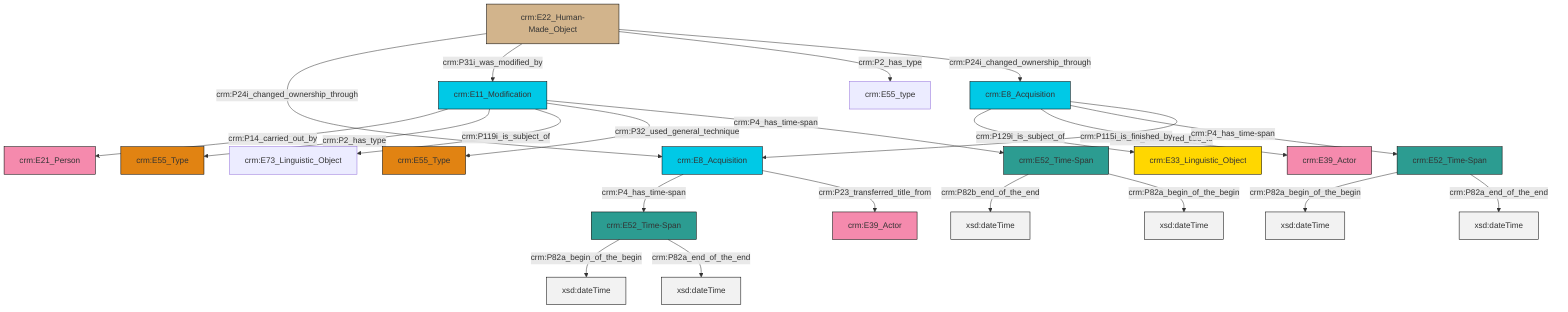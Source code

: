 graph TD
classDef Literal fill:#f2f2f2,stroke:#000000;
classDef CRM_Entity fill:#FFFFFF,stroke:#000000;
classDef Temporal_Entity fill:#00C9E6, stroke:#000000;
classDef Type fill:#E18312, stroke:#000000;
classDef Time-Span fill:#2C9C91, stroke:#000000;
classDef Appellation fill:#FFEB7F, stroke:#000000;
classDef Place fill:#008836, stroke:#000000;
classDef Persistent_Item fill:#B266B2, stroke:#000000;
classDef Conceptual_Object fill:#FFD700, stroke:#000000;
classDef Physical_Thing fill:#D2B48C, stroke:#000000;
classDef Actor fill:#f58aad, stroke:#000000;
classDef PC_Classes fill:#4ce600, stroke:#000000;
classDef Multi fill:#cccccc,stroke:#000000;

0["crm:E52_Time-Span"]:::Time-Span -->|crm:P82a_begin_of_the_begin| 1[xsd:dateTime]:::Literal
8["crm:E11_Modification"]:::Temporal_Entity -->|crm:P14_carried_out_by| 6["crm:E21_Person"]:::Actor
15["crm:E22_Human-Made_Object"]:::Physical_Thing -->|crm:P24i_changed_ownership_through| 2["crm:E8_Acquisition"]:::Temporal_Entity
9["crm:E8_Acquisition"]:::Temporal_Entity -->|crm:P129i_is_subject_of| 17["crm:E33_Linguistic_Object"]:::Conceptual_Object
8["crm:E11_Modification"]:::Temporal_Entity -->|crm:P2_has_type| 11["crm:E55_Type"]:::Type
9["crm:E8_Acquisition"]:::Temporal_Entity -->|crm:P22_transferred_title_to| 21["crm:E39_Actor"]:::Actor
22["crm:E52_Time-Span"]:::Time-Span -->|crm:P82a_begin_of_the_begin| 23[xsd:dateTime]:::Literal
0["crm:E52_Time-Span"]:::Time-Span -->|crm:P82a_end_of_the_end| 24[xsd:dateTime]:::Literal
15["crm:E22_Human-Made_Object"]:::Physical_Thing -->|crm:P31i_was_modified_by| 8["crm:E11_Modification"]:::Temporal_Entity
22["crm:E52_Time-Span"]:::Time-Span -->|crm:P82a_end_of_the_end| 25[xsd:dateTime]:::Literal
9["crm:E8_Acquisition"]:::Temporal_Entity -->|crm:P4_has_time-span| 22["crm:E52_Time-Span"]:::Time-Span
8["crm:E11_Modification"]:::Temporal_Entity -->|crm:P119i_is_subject_of| 13["crm:E73_Linguistic_Object"]:::Default
26["crm:E52_Time-Span"]:::Time-Span -->|crm:P82b_end_of_the_end| 27[xsd:dateTime]:::Literal
2["crm:E8_Acquisition"]:::Temporal_Entity -->|crm:P4_has_time-span| 0["crm:E52_Time-Span"]:::Time-Span
8["crm:E11_Modification"]:::Temporal_Entity -->|crm:P32_used_general_technique| 28["crm:E55_Type"]:::Type
8["crm:E11_Modification"]:::Temporal_Entity -->|crm:P4_has_time-span| 26["crm:E52_Time-Span"]:::Time-Span
26["crm:E52_Time-Span"]:::Time-Span -->|crm:P82a_begin_of_the_begin| 30[xsd:dateTime]:::Literal
15["crm:E22_Human-Made_Object"]:::Physical_Thing -->|crm:P2_has_type| 18["crm:E55_type"]:::Default
15["crm:E22_Human-Made_Object"]:::Physical_Thing -->|crm:P24i_changed_ownership_through| 9["crm:E8_Acquisition"]:::Temporal_Entity
9["crm:E8_Acquisition"]:::Temporal_Entity -->|crm:P115i_is_finished_by| 2["crm:E8_Acquisition"]:::Temporal_Entity
2["crm:E8_Acquisition"]:::Temporal_Entity -->|crm:P23_transferred_title_from| 4["crm:E39_Actor"]:::Actor